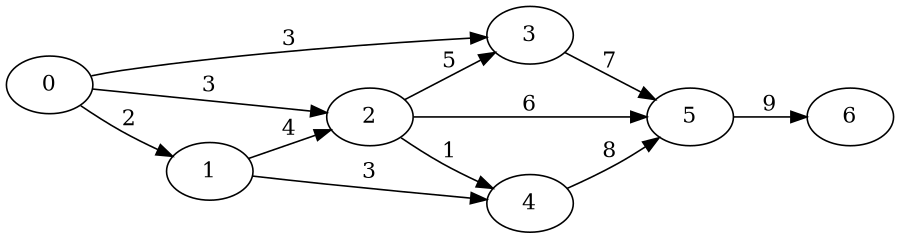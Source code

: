 digraph {
  size="6,6";
  rankdir="LR";
    0 -> 1[label="2",weight="2"];
    0 -> 2[label="3",weight="3"];
    0 -> 3[label="3",weight="3"];
    1 -> 2[label="4",weight="4"];
    1 -> 4[label="3",weight="3"];
    2 -> 3[label="5",weight="5"];
    2 -> 4[label="1",weight="1"];
    2 -> 5[label="6",weight="6"];
    3 -> 5[label="7",weight="7"];
    4 -> 5[label="8",weight="8"];
    5 -> 6[label="9",weight="9"];
}